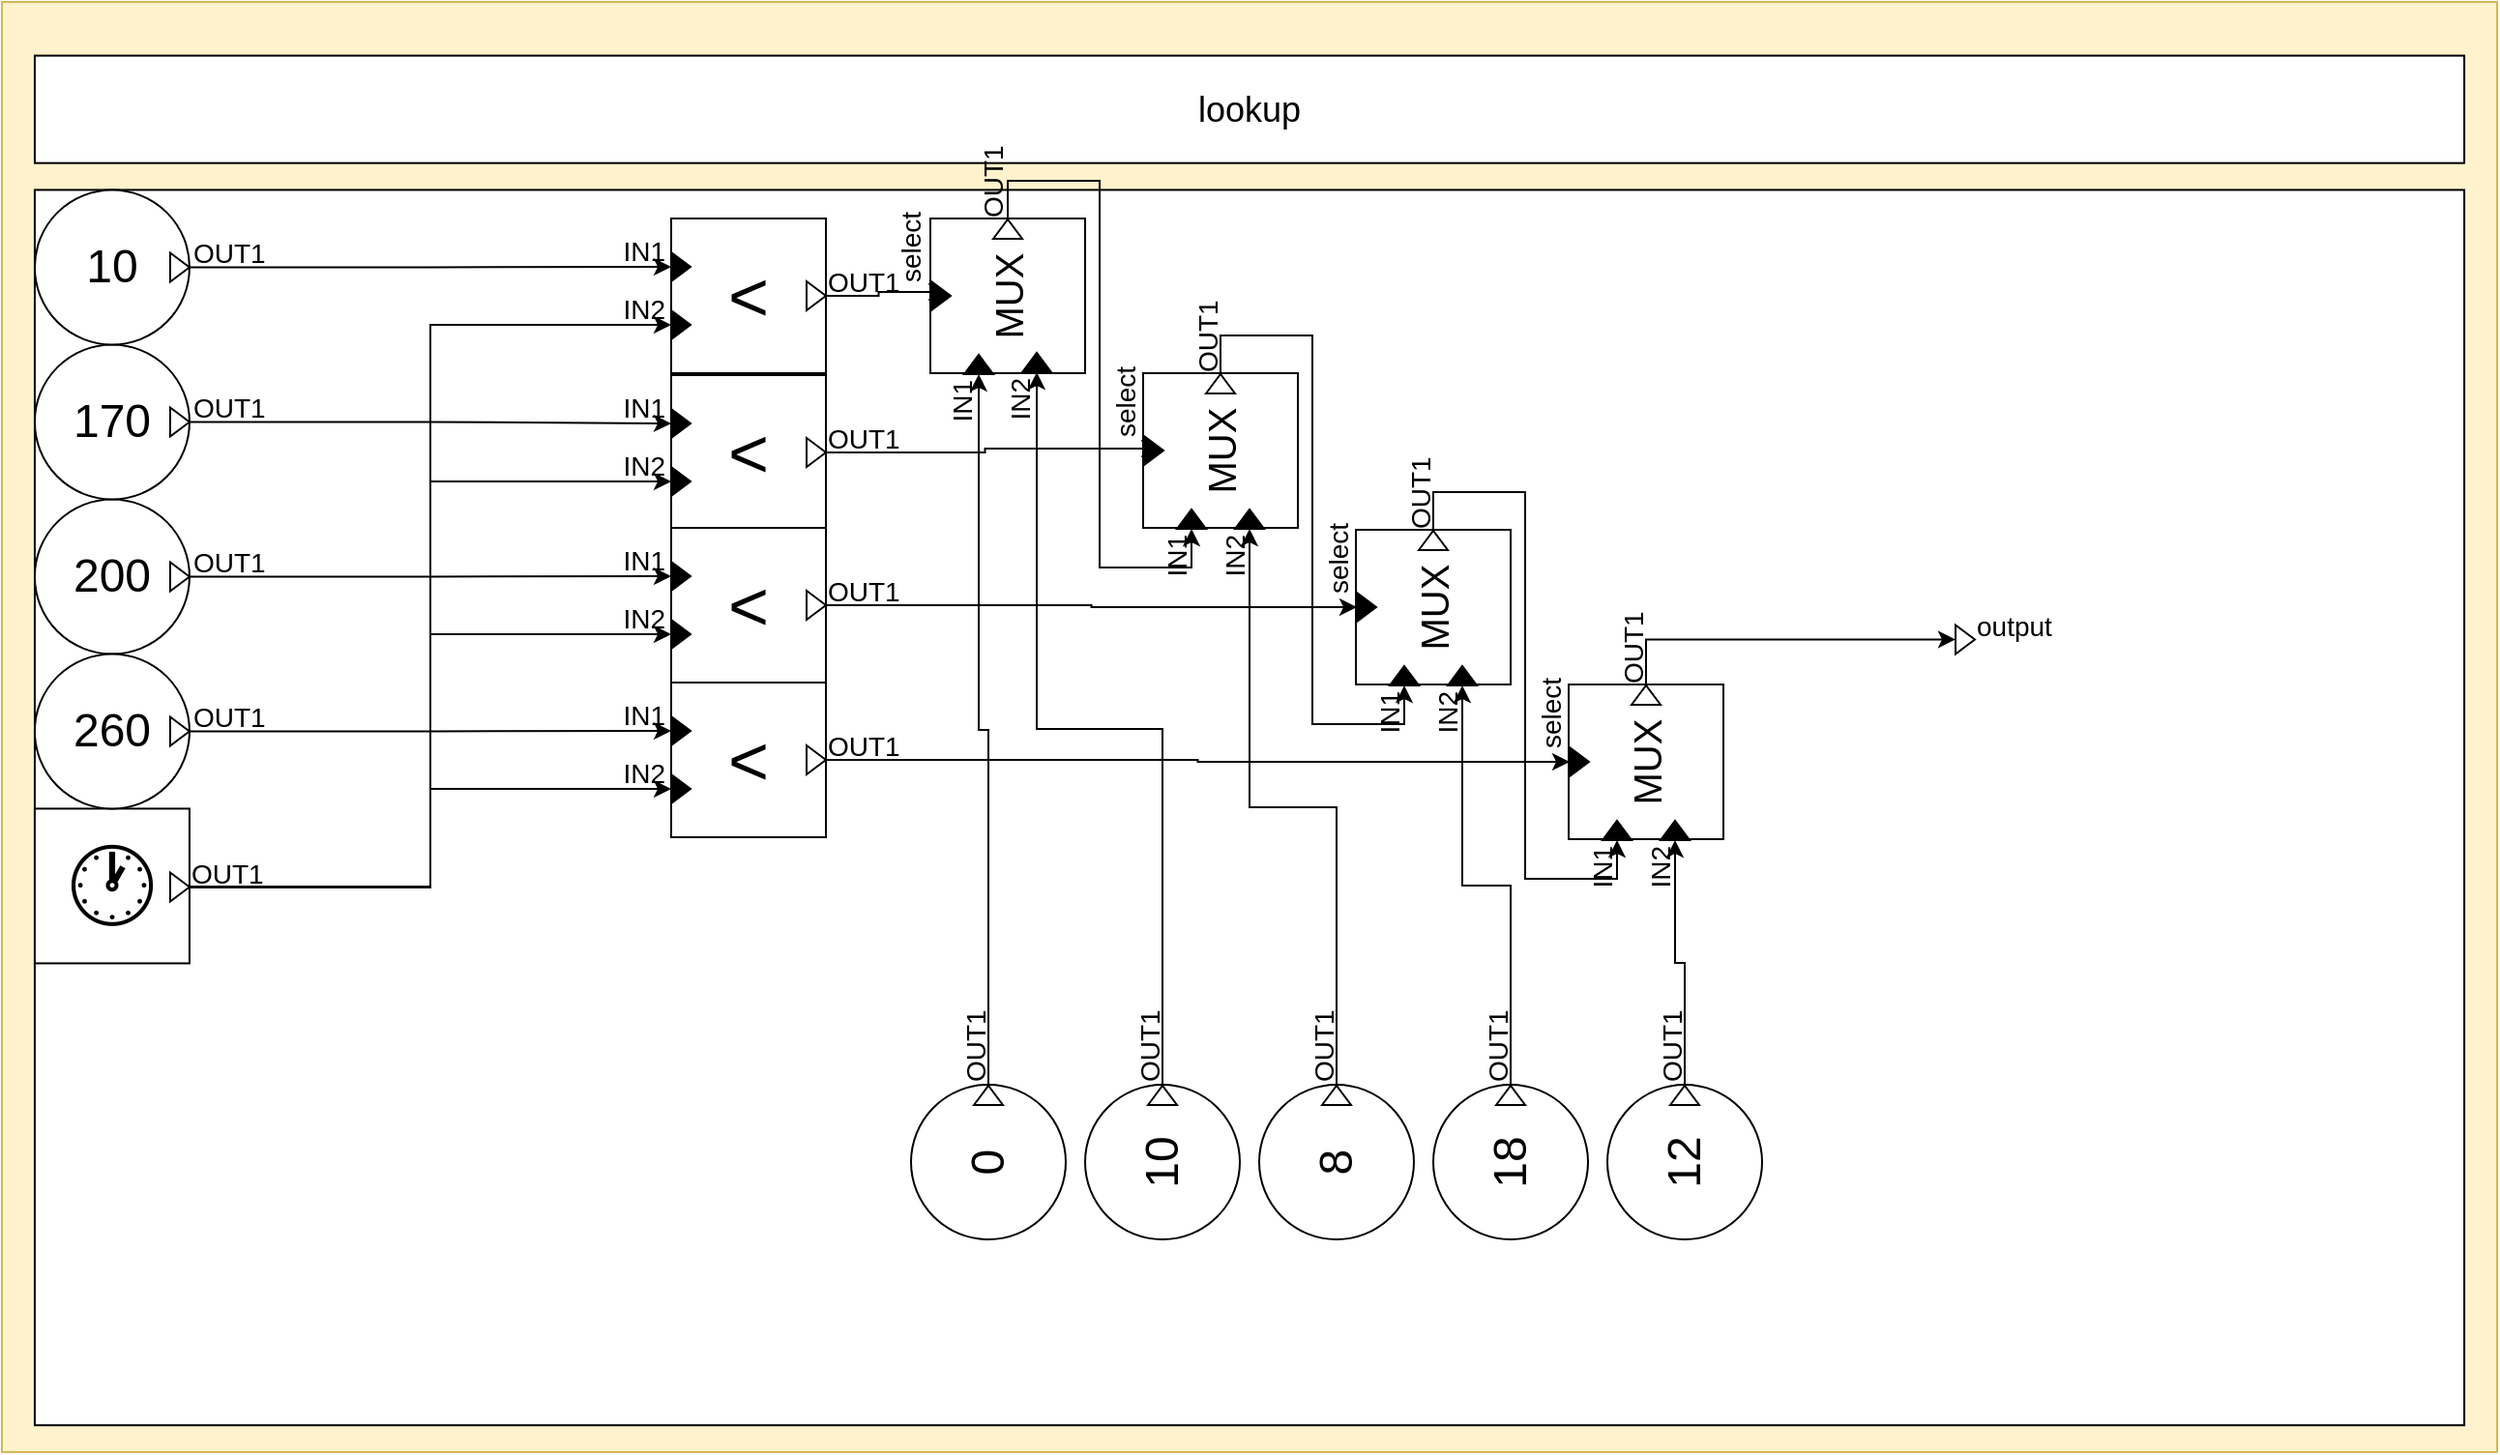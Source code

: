 <mxfile version="15.6.3" type="github">
  <diagram id="REwxuUbI8tZii3K5UfA4" name="Page-1">
    <mxGraphModel dx="3081" dy="824" grid="1" gridSize="10" guides="1" tooltips="1" connect="1" arrows="1" fold="1" page="1" pageScale="1" pageWidth="827" pageHeight="1169" math="0" shadow="0">
      <root>
        <mxCell id="0" />
        <mxCell id="1" parent="0" />
        <object label="" placeholders="1" class_name="lookup" id="pTehlZL50KRKIpqK_xpU-124">
          <mxCell style="rounded=0;whiteSpace=wrap;html=1;fillColor=#fff2cc;strokeColor=#d6b656;container=0;connectable=0;allowArrows=0;treeFolding=0;moveCells=0;treeMoving=0;comic=0;rotatable=0;expand=1;autosize=1;resizeWidth=1;resizeHeight=1;metaEdit=1;" vertex="1" parent="1">
            <mxGeometry x="-720" y="40" width="1290" height="750" as="geometry">
              <mxRectangle x="40" y="400" width="50" height="40" as="alternateBounds" />
            </mxGeometry>
          </mxCell>
        </object>
        <object label="lookup" placeholders="1" id="pTehlZL50KRKIpqK_xpU-125">
          <mxCell style="rounded=0;whiteSpace=wrap;html=1;fillColor=#ffffff;fontSize=18;connectable=0;allowArrows=0;rotatable=0;cloneable=0;deletable=0;" vertex="1" parent="pTehlZL50KRKIpqK_xpU-124">
            <mxGeometry x="16.974" y="27.778" width="1256.053" height="55.556" as="geometry" />
          </mxCell>
        </object>
        <mxCell id="pTehlZL50KRKIpqK_xpU-126" value="" style="rounded=0;whiteSpace=wrap;html=1;fillColor=#ffffff;connectable=0;allowArrows=0;container=1;collapsible=0;portConstraintRotation=0;rotatable=0;cloneable=0;deletable=0;recursiveResize=0;" vertex="1" parent="pTehlZL50KRKIpqK_xpU-124">
          <mxGeometry x="16.974" y="97.222" width="1256.053" height="638.889" as="geometry">
            <mxRectangle x="10" y="70" width="50" height="40" as="alternateBounds" />
          </mxGeometry>
        </mxCell>
        <object label="%value%" placeholders="1" value="200" block_name="" class_name="ConstantBlock" id="pTehlZL50KRKIpqK_xpU-127">
          <mxCell style="ellipse;whiteSpace=wrap;html=1;comic=0;fillColor=#ffffff;fontSize=24;align=center;allowArrows=0;connectable=0;container=1;collapsible=0;recursiveResize=1;direction=west;resizable=0;metaEdit=1;" vertex="1" parent="pTehlZL50KRKIpqK_xpU-126">
            <mxGeometry x="-0.002" y="159.996" width="80" height="80" as="geometry" />
          </mxCell>
        </object>
        <object label="%name%" placeholders="1" name="OUT1" class_name="OutputPortBlock" id="pTehlZL50KRKIpqK_xpU-128">
          <mxCell style="triangle;fillColor=#ffffff;fontSize=14;points=[[1,0.5]];allowArrows=0;verticalAlign=middle;horizontal=1;spacingTop=0;align=left;spacingLeft=4;spacingRight=0;html=1;comic=0;treeFolding=0;treeMoving=0;movable=1;resizable=0;rotatable=1;deletable=1;editable=1;connectable=1;movableLabel=1;spacing=2;aspect=fixed;metaEdit=1;" vertex="1" parent="pTehlZL50KRKIpqK_xpU-127">
            <mxGeometry x="70" y="32.5" width="10" height="15" as="geometry">
              <mxPoint x="6" y="-7" as="offset" />
            </mxGeometry>
          </mxCell>
        </object>
        <object label="%value%" placeholders="1" value="170" block_name="" class_name="ConstantBlock" id="pTehlZL50KRKIpqK_xpU-129">
          <mxCell style="ellipse;whiteSpace=wrap;html=1;comic=0;fillColor=#ffffff;fontSize=24;align=center;allowArrows=0;connectable=0;container=1;collapsible=0;recursiveResize=1;direction=west;resizable=0;metaEdit=1;" vertex="1" parent="pTehlZL50KRKIpqK_xpU-126">
            <mxGeometry x="-0.004" y="79.998" width="80" height="80" as="geometry" />
          </mxCell>
        </object>
        <object label="%name%" placeholders="1" name="OUT1" class_name="OutputPortBlock" id="pTehlZL50KRKIpqK_xpU-130">
          <mxCell style="triangle;fillColor=#ffffff;fontSize=14;points=[[1,0.5]];allowArrows=0;verticalAlign=middle;horizontal=1;spacingTop=0;align=left;spacingLeft=4;spacingRight=0;html=1;comic=0;treeFolding=0;treeMoving=0;movable=1;resizable=0;rotatable=1;deletable=1;editable=1;connectable=1;movableLabel=1;spacing=2;aspect=fixed;metaEdit=1;" vertex="1" parent="pTehlZL50KRKIpqK_xpU-129">
            <mxGeometry x="70" y="32.5" width="10" height="15" as="geometry">
              <mxPoint x="6" y="-7" as="offset" />
            </mxGeometry>
          </mxCell>
        </object>
        <object label="%value%" placeholders="1" value="10" block_name="" class_name="ConstantBlock" id="pTehlZL50KRKIpqK_xpU-131">
          <mxCell style="ellipse;whiteSpace=wrap;html=1;comic=0;fillColor=#ffffff;fontSize=24;align=center;allowArrows=0;connectable=0;container=1;collapsible=0;recursiveResize=1;direction=west;resizable=0;metaEdit=1;" vertex="1" parent="pTehlZL50KRKIpqK_xpU-126">
            <mxGeometry x="-0.004" y="-0.002" width="80" height="80" as="geometry" />
          </mxCell>
        </object>
        <object label="%name%" placeholders="1" name="OUT1" class_name="OutputPortBlock" id="pTehlZL50KRKIpqK_xpU-132">
          <mxCell style="triangle;fillColor=#ffffff;fontSize=14;points=[[1,0.5]];allowArrows=0;verticalAlign=middle;horizontal=1;spacingTop=0;align=left;spacingLeft=4;spacingRight=0;html=1;comic=0;treeFolding=0;treeMoving=0;movable=1;resizable=0;rotatable=1;deletable=1;editable=1;connectable=1;movableLabel=1;spacing=2;aspect=fixed;metaEdit=1;" vertex="1" parent="pTehlZL50KRKIpqK_xpU-131">
            <mxGeometry x="70" y="32.5" width="10" height="15" as="geometry">
              <mxPoint x="6" y="-7" as="offset" />
            </mxGeometry>
          </mxCell>
        </object>
        <object label="	%symbol%" class_name="TimeBlock" block_name="" placeholders="1" symbol="&amp;#128336;" id="pTehlZL50KRKIpqK_xpU-133">
          <mxCell style="whiteSpace=wrap;html=1;aspect=fixed;connectable=0;allowArrows=0;container=1;collapsible=0;resizable=0;fontSize=45;metaEdit=1;" vertex="1" parent="pTehlZL50KRKIpqK_xpU-126">
            <mxGeometry x="-0.004" y="319.998" width="80" height="80" as="geometry" />
          </mxCell>
        </object>
        <object label="%name%" placeholders="1" name="OUT1" class_name="OutputPortBlock" id="pTehlZL50KRKIpqK_xpU-134">
          <mxCell style="triangle;fillColor=#ffffff;fontSize=14;points=[[1,0.5]];allowArrows=0;verticalAlign=middle;horizontal=1;spacingTop=0;align=left;spacingLeft=4;spacingRight=0;html=1;comic=0;treeFolding=0;treeMoving=0;movable=1;resizable=0;rotatable=1;deletable=1;editable=1;connectable=1;movableLabel=1;spacing=2;aspect=fixed;metaEdit=1;" vertex="1" parent="pTehlZL50KRKIpqK_xpU-133">
            <mxGeometry x="70" y="33" width="10" height="15" as="geometry">
              <mxPoint x="5" y="-7" as="offset" />
            </mxGeometry>
          </mxCell>
        </object>
        <object label="%value%" placeholders="1" value="260" block_name="" class_name="ConstantBlock" id="pTehlZL50KRKIpqK_xpU-135">
          <mxCell style="ellipse;whiteSpace=wrap;html=1;comic=0;fillColor=#ffffff;fontSize=24;align=center;allowArrows=0;connectable=0;container=1;collapsible=0;recursiveResize=1;direction=west;resizable=0;metaEdit=1;" vertex="1" parent="pTehlZL50KRKIpqK_xpU-126">
            <mxGeometry x="-0.002" y="239.996" width="80" height="80" as="geometry" />
          </mxCell>
        </object>
        <object label="%name%" placeholders="1" name="OUT1" class_name="OutputPortBlock" id="pTehlZL50KRKIpqK_xpU-136">
          <mxCell style="triangle;fillColor=#ffffff;fontSize=14;points=[[1,0.5]];allowArrows=0;verticalAlign=middle;horizontal=1;spacingTop=0;align=left;spacingLeft=4;spacingRight=0;html=1;comic=0;treeFolding=0;treeMoving=0;movable=1;resizable=0;rotatable=1;deletable=1;editable=1;connectable=1;movableLabel=1;spacing=2;aspect=fixed;metaEdit=1;" vertex="1" parent="pTehlZL50KRKIpqK_xpU-135">
            <mxGeometry x="70" y="32.5" width="10" height="15" as="geometry">
              <mxPoint x="6" y="-7" as="offset" />
            </mxGeometry>
          </mxCell>
        </object>
        <object label="%symbol%" placeholders="1" symbol="&lt;" class_name="LessThanBlock" block_name="" id="pTehlZL50KRKIpqK_xpU-137">
          <mxCell style="whiteSpace=wrap;html=1;aspect=fixed;comic=0;fillColor=#FFFFFF;fontSize=36;align=center;resizable=0;container=1;collapsible=0;points=[];allowArrows=0;metaEdit=1;connectable=0;" vertex="1" parent="pTehlZL50KRKIpqK_xpU-126">
            <mxGeometry x="329.026" y="14.778" width="80" height="80" as="geometry" />
          </mxCell>
        </object>
        <object label="%name%" placeholders="1" name="OUT1" class_name="OutputPortBlock" id="pTehlZL50KRKIpqK_xpU-138">
          <mxCell style="triangle;fillColor=#ffffff;fontSize=14;points=[[1,0.5]];allowArrows=0;verticalAlign=middle;horizontal=1;spacingTop=0;align=left;spacingLeft=4;spacingRight=0;html=1;comic=0;treeFolding=0;treeMoving=0;movable=1;resizable=0;rotatable=1;deletable=1;editable=1;connectable=1;movableLabel=1;spacing=2;aspect=fixed;metaEdit=1;" vertex="1" parent="pTehlZL50KRKIpqK_xpU-137">
            <mxGeometry x="70" y="32.5" width="10" height="15" as="geometry">
              <mxPoint x="5" y="-7" as="offset" />
            </mxGeometry>
          </mxCell>
        </object>
        <object label="%name%" placeholders="1" name="IN1" class_name="InputPortBlock" id="pTehlZL50KRKIpqK_xpU-139">
          <mxCell style="triangle;fontSize=14;points=[[0,0.5]];allowArrows=0;verticalAlign=middle;horizontal=1;spacingTop=0;align=right;spacingLeft=0;spacingRight=8;html=1;comic=0;treeFolding=0;treeMoving=0;resizable=0;movableLabel=1;spacing=2;aspect=fixed;fillColor=#000000;metaEdit=1;" vertex="1" parent="pTehlZL50KRKIpqK_xpU-137">
            <mxGeometry y="17.5" width="10" height="15" as="geometry">
              <mxPoint x="-4" y="-8" as="offset" />
            </mxGeometry>
          </mxCell>
        </object>
        <object label="%name%" placeholders="1" name="IN2" class_name="InputPortBlock" id="pTehlZL50KRKIpqK_xpU-140">
          <mxCell style="triangle;fontSize=14;points=[[0,0.5]];allowArrows=0;verticalAlign=middle;horizontal=1;spacingTop=0;align=right;spacingLeft=0;spacingRight=8;html=1;comic=0;treeFolding=0;treeMoving=0;resizable=0;movableLabel=1;spacing=2;aspect=fixed;fillColor=#000000;metaEdit=1;" vertex="1" parent="pTehlZL50KRKIpqK_xpU-137">
            <mxGeometry y="47.5" width="10" height="15" as="geometry">
              <mxPoint x="-4" y="-8" as="offset" />
            </mxGeometry>
          </mxCell>
        </object>
        <object label="%symbol%" placeholders="1" symbol="&lt;" class_name="LessThanBlock" block_name="" id="pTehlZL50KRKIpqK_xpU-141">
          <mxCell style="whiteSpace=wrap;html=1;aspect=fixed;comic=0;fillColor=#FFFFFF;fontSize=36;align=center;resizable=0;container=1;collapsible=0;points=[];allowArrows=0;metaEdit=1;connectable=0;" vertex="1" parent="pTehlZL50KRKIpqK_xpU-126">
            <mxGeometry x="329.026" y="95.778" width="80" height="80" as="geometry" />
          </mxCell>
        </object>
        <object label="%name%" placeholders="1" name="OUT1" class_name="OutputPortBlock" id="pTehlZL50KRKIpqK_xpU-142">
          <mxCell style="triangle;fillColor=#ffffff;fontSize=14;points=[[1,0.5]];allowArrows=0;verticalAlign=middle;horizontal=1;spacingTop=0;align=left;spacingLeft=4;spacingRight=0;html=1;comic=0;treeFolding=0;treeMoving=0;movable=1;resizable=0;rotatable=1;deletable=1;editable=1;connectable=1;movableLabel=1;spacing=2;aspect=fixed;metaEdit=1;" vertex="1" parent="pTehlZL50KRKIpqK_xpU-141">
            <mxGeometry x="70" y="32.5" width="10" height="15" as="geometry">
              <mxPoint x="5" y="-7" as="offset" />
            </mxGeometry>
          </mxCell>
        </object>
        <object label="%name%" placeholders="1" name="IN1" class_name="InputPortBlock" id="pTehlZL50KRKIpqK_xpU-143">
          <mxCell style="triangle;fontSize=14;points=[[0,0.5]];allowArrows=0;verticalAlign=middle;horizontal=1;spacingTop=0;align=right;spacingLeft=0;spacingRight=8;html=1;comic=0;treeFolding=0;treeMoving=0;resizable=0;movableLabel=1;spacing=2;aspect=fixed;fillColor=#000000;metaEdit=1;" vertex="1" parent="pTehlZL50KRKIpqK_xpU-141">
            <mxGeometry y="17.5" width="10" height="15" as="geometry">
              <mxPoint x="-4" y="-8" as="offset" />
            </mxGeometry>
          </mxCell>
        </object>
        <object label="%name%" placeholders="1" name="IN2" class_name="InputPortBlock" id="pTehlZL50KRKIpqK_xpU-144">
          <mxCell style="triangle;fontSize=14;points=[[0,0.5]];allowArrows=0;verticalAlign=middle;horizontal=1;spacingTop=0;align=right;spacingLeft=0;spacingRight=8;html=1;comic=0;treeFolding=0;treeMoving=0;resizable=0;movableLabel=1;spacing=2;aspect=fixed;fillColor=#000000;metaEdit=1;" vertex="1" parent="pTehlZL50KRKIpqK_xpU-141">
            <mxGeometry y="47.5" width="10" height="15" as="geometry">
              <mxPoint x="-4" y="-8" as="offset" />
            </mxGeometry>
          </mxCell>
        </object>
        <object label="%symbol%" placeholders="1" symbol="&lt;" class_name="LessThanBlock" block_name="" id="pTehlZL50KRKIpqK_xpU-145">
          <mxCell style="whiteSpace=wrap;html=1;aspect=fixed;comic=0;fillColor=#FFFFFF;fontSize=36;align=center;resizable=0;container=1;collapsible=0;points=[];allowArrows=0;metaEdit=1;connectable=0;" vertex="1" parent="pTehlZL50KRKIpqK_xpU-126">
            <mxGeometry x="329.026" y="174.778" width="80" height="80" as="geometry" />
          </mxCell>
        </object>
        <object label="%name%" placeholders="1" name="OUT1" class_name="OutputPortBlock" id="pTehlZL50KRKIpqK_xpU-146">
          <mxCell style="triangle;fillColor=#ffffff;fontSize=14;points=[[1,0.5]];allowArrows=0;verticalAlign=middle;horizontal=1;spacingTop=0;align=left;spacingLeft=4;spacingRight=0;html=1;comic=0;treeFolding=0;treeMoving=0;movable=1;resizable=0;rotatable=1;deletable=1;editable=1;connectable=1;movableLabel=1;spacing=2;aspect=fixed;metaEdit=1;" vertex="1" parent="pTehlZL50KRKIpqK_xpU-145">
            <mxGeometry x="70" y="32.5" width="10" height="15" as="geometry">
              <mxPoint x="5" y="-7" as="offset" />
            </mxGeometry>
          </mxCell>
        </object>
        <object label="%name%" placeholders="1" name="IN1" class_name="InputPortBlock" id="pTehlZL50KRKIpqK_xpU-147">
          <mxCell style="triangle;fontSize=14;points=[[0,0.5]];allowArrows=0;verticalAlign=middle;horizontal=1;spacingTop=0;align=right;spacingLeft=0;spacingRight=8;html=1;comic=0;treeFolding=0;treeMoving=0;resizable=0;movableLabel=1;spacing=2;aspect=fixed;fillColor=#000000;metaEdit=1;" vertex="1" parent="pTehlZL50KRKIpqK_xpU-145">
            <mxGeometry y="17.5" width="10" height="15" as="geometry">
              <mxPoint x="-4" y="-8" as="offset" />
            </mxGeometry>
          </mxCell>
        </object>
        <object label="%name%" placeholders="1" name="IN2" class_name="InputPortBlock" id="pTehlZL50KRKIpqK_xpU-148">
          <mxCell style="triangle;fontSize=14;points=[[0,0.5]];allowArrows=0;verticalAlign=middle;horizontal=1;spacingTop=0;align=right;spacingLeft=0;spacingRight=8;html=1;comic=0;treeFolding=0;treeMoving=0;resizable=0;movableLabel=1;spacing=2;aspect=fixed;fillColor=#000000;metaEdit=1;" vertex="1" parent="pTehlZL50KRKIpqK_xpU-145">
            <mxGeometry y="47.5" width="10" height="15" as="geometry">
              <mxPoint x="-4" y="-8" as="offset" />
            </mxGeometry>
          </mxCell>
        </object>
        <object label="%symbol%" placeholders="1" symbol="&lt;" class_name="LessThanBlock" block_name="" id="pTehlZL50KRKIpqK_xpU-149">
          <mxCell style="whiteSpace=wrap;html=1;aspect=fixed;comic=0;fillColor=#FFFFFF;fontSize=36;align=center;resizable=0;container=1;collapsible=0;points=[];allowArrows=0;metaEdit=1;connectable=0;" vertex="1" parent="pTehlZL50KRKIpqK_xpU-126">
            <mxGeometry x="329.026" y="254.778" width="80" height="80" as="geometry" />
          </mxCell>
        </object>
        <object label="%name%" placeholders="1" name="OUT1" class_name="OutputPortBlock" id="pTehlZL50KRKIpqK_xpU-150">
          <mxCell style="triangle;fillColor=#ffffff;fontSize=14;points=[[1,0.5]];allowArrows=0;verticalAlign=middle;horizontal=1;spacingTop=0;align=left;spacingLeft=4;spacingRight=0;html=1;comic=0;treeFolding=0;treeMoving=0;movable=1;resizable=0;rotatable=1;deletable=1;editable=1;connectable=1;movableLabel=1;spacing=2;aspect=fixed;metaEdit=1;" vertex="1" parent="pTehlZL50KRKIpqK_xpU-149">
            <mxGeometry x="70" y="32.5" width="10" height="15" as="geometry">
              <mxPoint x="5" y="-7" as="offset" />
            </mxGeometry>
          </mxCell>
        </object>
        <object label="%name%" placeholders="1" name="IN1" class_name="InputPortBlock" id="pTehlZL50KRKIpqK_xpU-151">
          <mxCell style="triangle;fontSize=14;points=[[0,0.5]];allowArrows=0;verticalAlign=middle;horizontal=1;spacingTop=0;align=right;spacingLeft=0;spacingRight=8;html=1;comic=0;treeFolding=0;treeMoving=0;resizable=0;movableLabel=1;spacing=2;aspect=fixed;fillColor=#000000;metaEdit=1;" vertex="1" parent="pTehlZL50KRKIpqK_xpU-149">
            <mxGeometry y="17.5" width="10" height="15" as="geometry">
              <mxPoint x="-4" y="-8" as="offset" />
            </mxGeometry>
          </mxCell>
        </object>
        <object label="%name%" placeholders="1" name="IN2" class_name="InputPortBlock" id="pTehlZL50KRKIpqK_xpU-152">
          <mxCell style="triangle;fontSize=14;points=[[0,0.5]];allowArrows=0;verticalAlign=middle;horizontal=1;spacingTop=0;align=right;spacingLeft=0;spacingRight=8;html=1;comic=0;treeFolding=0;treeMoving=0;resizable=0;movableLabel=1;spacing=2;aspect=fixed;fillColor=#000000;metaEdit=1;" vertex="1" parent="pTehlZL50KRKIpqK_xpU-149">
            <mxGeometry y="47.5" width="10" height="15" as="geometry">
              <mxPoint x="-4" y="-8" as="offset" />
            </mxGeometry>
          </mxCell>
        </object>
        <mxCell id="pTehlZL50KRKIpqK_xpU-153" style="edgeStyle=orthogonalEdgeStyle;rounded=0;orthogonalLoop=1;jettySize=auto;html=1;exitX=1;exitY=0.5;exitDx=0;exitDy=0;entryX=0;entryY=0.5;entryDx=0;entryDy=0;" edge="1" parent="pTehlZL50KRKIpqK_xpU-126" source="pTehlZL50KRKIpqK_xpU-132" target="pTehlZL50KRKIpqK_xpU-139">
          <mxGeometry relative="1" as="geometry" />
        </mxCell>
        <mxCell id="pTehlZL50KRKIpqK_xpU-154" style="edgeStyle=orthogonalEdgeStyle;rounded=0;orthogonalLoop=1;jettySize=auto;html=1;exitX=1;exitY=0.5;exitDx=0;exitDy=0;entryX=0;entryY=0.5;entryDx=0;entryDy=0;" edge="1" parent="pTehlZL50KRKIpqK_xpU-126" source="pTehlZL50KRKIpqK_xpU-130" target="pTehlZL50KRKIpqK_xpU-143">
          <mxGeometry relative="1" as="geometry" />
        </mxCell>
        <mxCell id="pTehlZL50KRKIpqK_xpU-155" style="edgeStyle=orthogonalEdgeStyle;rounded=0;orthogonalLoop=1;jettySize=auto;html=1;exitX=1;exitY=0.5;exitDx=0;exitDy=0;entryX=0;entryY=0.5;entryDx=0;entryDy=0;" edge="1" parent="pTehlZL50KRKIpqK_xpU-126" source="pTehlZL50KRKIpqK_xpU-128" target="pTehlZL50KRKIpqK_xpU-147">
          <mxGeometry relative="1" as="geometry" />
        </mxCell>
        <mxCell id="pTehlZL50KRKIpqK_xpU-156" style="edgeStyle=orthogonalEdgeStyle;rounded=0;orthogonalLoop=1;jettySize=auto;html=1;exitX=1;exitY=0.5;exitDx=0;exitDy=0;entryX=0;entryY=0.5;entryDx=0;entryDy=0;" edge="1" parent="pTehlZL50KRKIpqK_xpU-126" source="pTehlZL50KRKIpqK_xpU-136" target="pTehlZL50KRKIpqK_xpU-151">
          <mxGeometry relative="1" as="geometry" />
        </mxCell>
        <object label="%symbol%" placeholders="1" symbol="MUX" class_name="MultiplexerBlock" block_name="" id="pTehlZL50KRKIpqK_xpU-157">
          <mxCell style="whiteSpace=wrap;html=1;aspect=fixed;comic=0;fillColor=#FFFFFF;fontSize=20;align=center;resizable=0;container=1;collapsible=0;points=[];allowArrows=0;metaEdit=1;connectable=0;rotation=-90;" vertex="1" parent="pTehlZL50KRKIpqK_xpU-126">
            <mxGeometry x="463.026" y="14.778" width="80" height="80" as="geometry" />
          </mxCell>
        </object>
        <object label="%name%" placeholders="1" name="OUT1" class_name="OutputPortBlock" id="pTehlZL50KRKIpqK_xpU-158">
          <mxCell style="triangle;fillColor=#ffffff;fontSize=14;points=[[1,0.5]];allowArrows=0;verticalAlign=middle;horizontal=1;spacingTop=0;align=left;spacingLeft=4;spacingRight=0;html=1;comic=0;treeFolding=0;treeMoving=0;movable=1;resizable=0;rotatable=1;deletable=1;editable=1;connectable=1;movableLabel=1;spacing=2;aspect=fixed;metaEdit=1;rotation=-90;" vertex="1" parent="pTehlZL50KRKIpqK_xpU-157">
            <mxGeometry x="35" y="-2" width="10" height="15" as="geometry">
              <mxPoint x="5" y="-7" as="offset" />
            </mxGeometry>
          </mxCell>
        </object>
        <object label="%name%" placeholders="1" name="IN1" class_name="InputPortBlock" id="pTehlZL50KRKIpqK_xpU-159">
          <mxCell style="triangle;fontSize=14;points=[[0,0.5]];allowArrows=0;verticalAlign=middle;horizontal=1;spacingTop=0;align=right;spacingLeft=0;spacingRight=8;html=1;comic=0;treeFolding=0;treeMoving=0;resizable=0;movableLabel=1;spacing=2;aspect=fixed;fillColor=#000000;metaEdit=1;rotation=-90;" vertex="1" parent="pTehlZL50KRKIpqK_xpU-157">
            <mxGeometry x="20" y="68" width="10" height="15" as="geometry">
              <mxPoint x="-4" y="-8" as="offset" />
            </mxGeometry>
          </mxCell>
        </object>
        <object label="%name%" placeholders="1" name="IN2" class_name="InputPortBlock" id="pTehlZL50KRKIpqK_xpU-160">
          <mxCell style="triangle;fontSize=14;points=[[0,0.5]];allowArrows=0;verticalAlign=middle;horizontal=1;spacingTop=0;align=right;spacingLeft=0;spacingRight=8;html=1;comic=0;treeFolding=0;treeMoving=0;resizable=0;movableLabel=1;spacing=2;aspect=fixed;fillColor=#000000;metaEdit=1;rotation=-90;" vertex="1" parent="pTehlZL50KRKIpqK_xpU-157">
            <mxGeometry x="50" y="67" width="10" height="15" as="geometry">
              <mxPoint x="-4" y="-8" as="offset" />
            </mxGeometry>
          </mxCell>
        </object>
        <object label="%name%" placeholders="1" name="select" class_name="InputPortBlock" id="pTehlZL50KRKIpqK_xpU-161">
          <mxCell style="triangle;fontSize=14;points=[[0,0.5]];allowArrows=0;verticalAlign=middle;horizontal=1;spacingTop=0;align=left;spacingLeft=2;spacingRight=0;html=1;comic=0;treeFolding=0;treeMoving=0;resizable=0;movableLabel=1;spacing=2;aspect=fixed;fillColor=#000000;direction=south;metaEdit=1;rotation=-90;" vertex="1" parent="pTehlZL50KRKIpqK_xpU-157">
            <mxGeometry x="-2" y="35" width="15" height="10" as="geometry">
              <mxPoint x="10" y="-15" as="offset" />
            </mxGeometry>
          </mxCell>
        </object>
        <object label="%symbol%" placeholders="1" symbol="MUX" class_name="MultiplexerBlock" block_name="" id="pTehlZL50KRKIpqK_xpU-162">
          <mxCell style="whiteSpace=wrap;html=1;aspect=fixed;comic=0;fillColor=#FFFFFF;fontSize=20;align=center;resizable=0;container=1;collapsible=0;points=[];allowArrows=0;metaEdit=1;connectable=0;rotation=-90;" vertex="1" parent="pTehlZL50KRKIpqK_xpU-126">
            <mxGeometry x="573.026" y="94.778" width="80" height="80" as="geometry" />
          </mxCell>
        </object>
        <object label="%name%" placeholders="1" name="OUT1" class_name="OutputPortBlock" id="pTehlZL50KRKIpqK_xpU-163">
          <mxCell style="triangle;fillColor=#ffffff;fontSize=14;points=[[1,0.5]];allowArrows=0;verticalAlign=middle;horizontal=1;spacingTop=0;align=left;spacingLeft=4;spacingRight=0;html=1;comic=0;treeFolding=0;treeMoving=0;movable=1;resizable=0;rotatable=1;deletable=1;editable=1;connectable=1;movableLabel=1;spacing=2;aspect=fixed;metaEdit=1;rotation=-90;" vertex="1" parent="pTehlZL50KRKIpqK_xpU-162">
            <mxGeometry x="35" y="-2" width="10" height="15" as="geometry">
              <mxPoint x="5" y="-7" as="offset" />
            </mxGeometry>
          </mxCell>
        </object>
        <object label="%name%" placeholders="1" name="IN1" class_name="InputPortBlock" id="pTehlZL50KRKIpqK_xpU-164">
          <mxCell style="triangle;fontSize=14;points=[[0,0.5]];allowArrows=0;verticalAlign=middle;horizontal=1;spacingTop=0;align=right;spacingLeft=0;spacingRight=8;html=1;comic=0;treeFolding=0;treeMoving=0;resizable=0;movableLabel=1;spacing=2;aspect=fixed;fillColor=#000000;metaEdit=1;rotation=-90;" vertex="1" parent="pTehlZL50KRKIpqK_xpU-162">
            <mxGeometry x="20" y="68" width="10" height="15" as="geometry">
              <mxPoint x="-4" y="-8" as="offset" />
            </mxGeometry>
          </mxCell>
        </object>
        <object label="%name%" placeholders="1" name="IN2" class_name="InputPortBlock" id="pTehlZL50KRKIpqK_xpU-165">
          <mxCell style="triangle;fontSize=14;points=[[0,0.5]];allowArrows=0;verticalAlign=middle;horizontal=1;spacingTop=0;align=right;spacingLeft=0;spacingRight=8;html=1;comic=0;treeFolding=0;treeMoving=0;resizable=0;movableLabel=1;spacing=2;aspect=fixed;fillColor=#000000;metaEdit=1;rotation=-90;" vertex="1" parent="pTehlZL50KRKIpqK_xpU-162">
            <mxGeometry x="50" y="68" width="10" height="15" as="geometry">
              <mxPoint x="-4" y="-8" as="offset" />
            </mxGeometry>
          </mxCell>
        </object>
        <object label="%name%" placeholders="1" name="select" class_name="InputPortBlock" id="pTehlZL50KRKIpqK_xpU-166">
          <mxCell style="triangle;fontSize=14;points=[[0,0.5]];allowArrows=0;verticalAlign=middle;horizontal=1;spacingTop=0;align=left;spacingLeft=2;spacingRight=0;html=1;comic=0;treeFolding=0;treeMoving=0;resizable=0;movableLabel=1;spacing=2;aspect=fixed;fillColor=#000000;direction=south;metaEdit=1;rotation=-90;" vertex="1" parent="pTehlZL50KRKIpqK_xpU-162">
            <mxGeometry x="-2" y="35" width="15" height="10" as="geometry">
              <mxPoint x="10" y="-15" as="offset" />
            </mxGeometry>
          </mxCell>
        </object>
        <object label="%symbol%" placeholders="1" symbol="MUX" class_name="MultiplexerBlock" block_name="" id="pTehlZL50KRKIpqK_xpU-167">
          <mxCell style="whiteSpace=wrap;html=1;aspect=fixed;comic=0;fillColor=#FFFFFF;fontSize=20;align=center;resizable=0;container=1;collapsible=0;points=[];allowArrows=0;metaEdit=1;connectable=0;rotation=-90;" vertex="1" parent="pTehlZL50KRKIpqK_xpU-126">
            <mxGeometry x="683.026" y="175.778" width="80" height="80" as="geometry" />
          </mxCell>
        </object>
        <object label="%name%" placeholders="1" name="OUT1" class_name="OutputPortBlock" id="pTehlZL50KRKIpqK_xpU-168">
          <mxCell style="triangle;fillColor=#ffffff;fontSize=14;points=[[1,0.5]];allowArrows=0;verticalAlign=middle;horizontal=1;spacingTop=0;align=left;spacingLeft=4;spacingRight=0;html=1;comic=0;treeFolding=0;treeMoving=0;movable=1;resizable=0;rotatable=1;deletable=1;editable=1;connectable=1;movableLabel=1;spacing=2;aspect=fixed;metaEdit=1;rotation=-90;" vertex="1" parent="pTehlZL50KRKIpqK_xpU-167">
            <mxGeometry x="35" y="-2" width="10" height="15" as="geometry">
              <mxPoint x="5" y="-7" as="offset" />
            </mxGeometry>
          </mxCell>
        </object>
        <object label="%name%" placeholders="1" name="IN1" class_name="InputPortBlock" id="pTehlZL50KRKIpqK_xpU-169">
          <mxCell style="triangle;fontSize=14;points=[[0,0.5]];allowArrows=0;verticalAlign=middle;horizontal=1;spacingTop=0;align=right;spacingLeft=0;spacingRight=8;html=1;comic=0;treeFolding=0;treeMoving=0;resizable=0;movableLabel=1;spacing=2;aspect=fixed;fillColor=#000000;metaEdit=1;rotation=-90;" vertex="1" parent="pTehlZL50KRKIpqK_xpU-167">
            <mxGeometry x="20" y="68" width="10" height="15" as="geometry">
              <mxPoint x="-4" y="-8" as="offset" />
            </mxGeometry>
          </mxCell>
        </object>
        <object label="%name%" placeholders="1" name="IN2" class_name="InputPortBlock" id="pTehlZL50KRKIpqK_xpU-170">
          <mxCell style="triangle;fontSize=14;points=[[0,0.5]];allowArrows=0;verticalAlign=middle;horizontal=1;spacingTop=0;align=right;spacingLeft=0;spacingRight=8;html=1;comic=0;treeFolding=0;treeMoving=0;resizable=0;movableLabel=1;spacing=2;aspect=fixed;fillColor=#000000;metaEdit=1;rotation=-90;" vertex="1" parent="pTehlZL50KRKIpqK_xpU-167">
            <mxGeometry x="50" y="68" width="10" height="15" as="geometry">
              <mxPoint x="-4" y="-8" as="offset" />
            </mxGeometry>
          </mxCell>
        </object>
        <object label="%name%" placeholders="1" name="select" class_name="InputPortBlock" id="pTehlZL50KRKIpqK_xpU-171">
          <mxCell style="triangle;fontSize=14;points=[[0,0.5]];allowArrows=0;verticalAlign=middle;horizontal=1;spacingTop=0;align=left;spacingLeft=2;spacingRight=0;html=1;comic=0;treeFolding=0;treeMoving=0;resizable=0;movableLabel=1;spacing=2;aspect=fixed;fillColor=#000000;direction=south;metaEdit=1;rotation=-90;" vertex="1" parent="pTehlZL50KRKIpqK_xpU-167">
            <mxGeometry x="-2" y="35" width="15" height="10" as="geometry">
              <mxPoint x="10" y="-15" as="offset" />
            </mxGeometry>
          </mxCell>
        </object>
        <object label="%symbol%" placeholders="1" symbol="MUX" class_name="MultiplexerBlock" block_name="" id="pTehlZL50KRKIpqK_xpU-172">
          <mxCell style="whiteSpace=wrap;html=1;aspect=fixed;comic=0;fillColor=#FFFFFF;fontSize=20;align=center;resizable=0;container=1;collapsible=0;points=[];allowArrows=0;metaEdit=1;connectable=0;rotation=-90;" vertex="1" parent="pTehlZL50KRKIpqK_xpU-126">
            <mxGeometry x="793.026" y="255.778" width="80" height="80" as="geometry" />
          </mxCell>
        </object>
        <object label="%name%" placeholders="1" name="OUT1" class_name="OutputPortBlock" id="pTehlZL50KRKIpqK_xpU-173">
          <mxCell style="triangle;fillColor=#ffffff;fontSize=14;points=[[1,0.5]];allowArrows=0;verticalAlign=middle;horizontal=1;spacingTop=0;align=left;spacingLeft=4;spacingRight=0;html=1;comic=0;treeFolding=0;treeMoving=0;movable=1;resizable=0;rotatable=1;deletable=1;editable=1;connectable=1;movableLabel=1;spacing=2;aspect=fixed;metaEdit=1;rotation=-90;" vertex="1" parent="pTehlZL50KRKIpqK_xpU-172">
            <mxGeometry x="35" y="-2" width="10" height="15" as="geometry">
              <mxPoint x="5" y="-7" as="offset" />
            </mxGeometry>
          </mxCell>
        </object>
        <object label="%name%" placeholders="1" name="IN1" class_name="InputPortBlock" id="pTehlZL50KRKIpqK_xpU-174">
          <mxCell style="triangle;fontSize=14;points=[[0,0.5]];allowArrows=0;verticalAlign=middle;horizontal=1;spacingTop=0;align=right;spacingLeft=0;spacingRight=8;html=1;comic=0;treeFolding=0;treeMoving=0;resizable=0;movableLabel=1;spacing=2;aspect=fixed;fillColor=#000000;metaEdit=1;rotation=-90;" vertex="1" parent="pTehlZL50KRKIpqK_xpU-172">
            <mxGeometry x="20" y="68" width="10" height="15" as="geometry">
              <mxPoint x="-4" y="-8" as="offset" />
            </mxGeometry>
          </mxCell>
        </object>
        <object label="%name%" placeholders="1" name="IN2" class_name="InputPortBlock" id="pTehlZL50KRKIpqK_xpU-175">
          <mxCell style="triangle;fontSize=14;points=[[0,0.5]];allowArrows=0;verticalAlign=middle;horizontal=1;spacingTop=0;align=right;spacingLeft=0;spacingRight=8;html=1;comic=0;treeFolding=0;treeMoving=0;resizable=0;movableLabel=1;spacing=2;aspect=fixed;fillColor=#000000;metaEdit=1;rotation=-90;" vertex="1" parent="pTehlZL50KRKIpqK_xpU-172">
            <mxGeometry x="50" y="68" width="10" height="15" as="geometry">
              <mxPoint x="-4" y="-8" as="offset" />
            </mxGeometry>
          </mxCell>
        </object>
        <object label="%name%" placeholders="1" name="select" class_name="InputPortBlock" id="pTehlZL50KRKIpqK_xpU-176">
          <mxCell style="triangle;fontSize=14;points=[[0,0.5]];allowArrows=0;verticalAlign=middle;horizontal=1;spacingTop=0;align=left;spacingLeft=2;spacingRight=0;html=1;comic=0;treeFolding=0;treeMoving=0;resizable=0;movableLabel=1;spacing=2;aspect=fixed;fillColor=#000000;direction=south;metaEdit=1;rotation=-90;" vertex="1" parent="pTehlZL50KRKIpqK_xpU-172">
            <mxGeometry x="-2" y="35" width="15" height="10" as="geometry">
              <mxPoint x="10" y="-15" as="offset" />
            </mxGeometry>
          </mxCell>
        </object>
        <mxCell id="pTehlZL50KRKIpqK_xpU-177" style="edgeStyle=orthogonalEdgeStyle;rounded=0;orthogonalLoop=1;jettySize=auto;html=1;exitX=1;exitY=0.5;exitDx=0;exitDy=0;entryX=0.75;entryY=0.367;entryDx=0;entryDy=0;entryPerimeter=0;" edge="1" parent="pTehlZL50KRKIpqK_xpU-126" source="pTehlZL50KRKIpqK_xpU-138" target="pTehlZL50KRKIpqK_xpU-161">
          <mxGeometry relative="1" as="geometry" />
        </mxCell>
        <mxCell id="pTehlZL50KRKIpqK_xpU-178" style="edgeStyle=orthogonalEdgeStyle;rounded=0;orthogonalLoop=1;jettySize=auto;html=1;exitX=1;exitY=0.5;exitDx=0;exitDy=0;entryX=0.75;entryY=0.433;entryDx=0;entryDy=0;entryPerimeter=0;" edge="1" parent="pTehlZL50KRKIpqK_xpU-126" source="pTehlZL50KRKIpqK_xpU-142" target="pTehlZL50KRKIpqK_xpU-166">
          <mxGeometry relative="1" as="geometry" />
        </mxCell>
        <mxCell id="pTehlZL50KRKIpqK_xpU-179" style="edgeStyle=orthogonalEdgeStyle;rounded=0;orthogonalLoop=1;jettySize=auto;html=1;exitX=1;exitY=0.5;exitDx=0;exitDy=0;entryX=0;entryY=0.5;entryDx=0;entryDy=0;" edge="1" parent="pTehlZL50KRKIpqK_xpU-126" source="pTehlZL50KRKIpqK_xpU-146" target="pTehlZL50KRKIpqK_xpU-171">
          <mxGeometry relative="1" as="geometry" />
        </mxCell>
        <mxCell id="pTehlZL50KRKIpqK_xpU-180" style="edgeStyle=orthogonalEdgeStyle;rounded=0;orthogonalLoop=1;jettySize=auto;html=1;exitX=1;exitY=0.5;exitDx=0;exitDy=0;entryX=0;entryY=0.5;entryDx=0;entryDy=0;" edge="1" parent="pTehlZL50KRKIpqK_xpU-126" source="pTehlZL50KRKIpqK_xpU-150" target="pTehlZL50KRKIpqK_xpU-176">
          <mxGeometry relative="1" as="geometry" />
        </mxCell>
        <object label="%value%" placeholders="1" value="0" block_name="" class_name="ConstantBlock" id="pTehlZL50KRKIpqK_xpU-181">
          <mxCell style="ellipse;whiteSpace=wrap;html=1;comic=0;fillColor=#ffffff;fontSize=24;align=center;allowArrows=0;connectable=0;container=1;collapsible=0;recursiveResize=1;direction=west;resizable=0;metaEdit=1;rotation=-90;" vertex="1" parent="pTehlZL50KRKIpqK_xpU-126">
            <mxGeometry x="453.026" y="462.778" width="80" height="80" as="geometry" />
          </mxCell>
        </object>
        <object label="%name%" placeholders="1" name="OUT1" class_name="OutputPortBlock" id="pTehlZL50KRKIpqK_xpU-182">
          <mxCell style="triangle;fillColor=#ffffff;fontSize=14;points=[[1,0.5]];allowArrows=0;verticalAlign=middle;horizontal=1;spacingTop=0;align=left;spacingLeft=4;spacingRight=0;html=1;comic=0;treeFolding=0;treeMoving=0;movable=1;resizable=0;rotatable=1;deletable=1;editable=1;connectable=1;movableLabel=1;spacing=2;aspect=fixed;metaEdit=1;rotation=-90;" vertex="1" parent="pTehlZL50KRKIpqK_xpU-181">
            <mxGeometry x="35" y="-2" width="10" height="15" as="geometry">
              <mxPoint x="6" y="-7" as="offset" />
            </mxGeometry>
          </mxCell>
        </object>
        <object label="%value%" placeholders="1" value="10" block_name="" class_name="ConstantBlock" id="pTehlZL50KRKIpqK_xpU-183">
          <mxCell style="ellipse;whiteSpace=wrap;html=1;comic=0;fillColor=#ffffff;fontSize=24;align=center;allowArrows=0;connectable=0;container=1;collapsible=0;recursiveResize=1;direction=west;resizable=0;metaEdit=1;rotation=-90;" vertex="1" parent="pTehlZL50KRKIpqK_xpU-126">
            <mxGeometry x="543.026" y="462.778" width="80" height="80" as="geometry" />
          </mxCell>
        </object>
        <object label="%name%" placeholders="1" name="OUT1" class_name="OutputPortBlock" id="pTehlZL50KRKIpqK_xpU-184">
          <mxCell style="triangle;fillColor=#ffffff;fontSize=14;points=[[1,0.5]];allowArrows=0;verticalAlign=middle;horizontal=1;spacingTop=0;align=left;spacingLeft=4;spacingRight=0;html=1;comic=0;treeFolding=0;treeMoving=0;movable=1;resizable=0;rotatable=1;deletable=1;editable=1;connectable=1;movableLabel=1;spacing=2;aspect=fixed;metaEdit=1;rotation=-90;" vertex="1" parent="pTehlZL50KRKIpqK_xpU-183">
            <mxGeometry x="35" y="-2" width="10" height="15" as="geometry">
              <mxPoint x="6" y="-7" as="offset" />
            </mxGeometry>
          </mxCell>
        </object>
        <mxCell id="pTehlZL50KRKIpqK_xpU-185" style="edgeStyle=orthogonalEdgeStyle;rounded=0;orthogonalLoop=1;jettySize=auto;html=1;exitX=1;exitY=0.5;exitDx=0;exitDy=0;entryX=0;entryY=0.5;entryDx=0;entryDy=0;" edge="1" parent="pTehlZL50KRKIpqK_xpU-126" source="pTehlZL50KRKIpqK_xpU-182" target="pTehlZL50KRKIpqK_xpU-159">
          <mxGeometry relative="1" as="geometry" />
        </mxCell>
        <mxCell id="pTehlZL50KRKIpqK_xpU-186" style="edgeStyle=orthogonalEdgeStyle;rounded=0;orthogonalLoop=1;jettySize=auto;html=1;exitX=1;exitY=0.5;exitDx=0;exitDy=0;entryX=0;entryY=0.5;entryDx=0;entryDy=0;" edge="1" parent="pTehlZL50KRKIpqK_xpU-126" source="pTehlZL50KRKIpqK_xpU-184" target="pTehlZL50KRKIpqK_xpU-160">
          <mxGeometry relative="1" as="geometry" />
        </mxCell>
        <object label="%value%" placeholders="1" value="8" block_name="" class_name="ConstantBlock" id="pTehlZL50KRKIpqK_xpU-187">
          <mxCell style="ellipse;whiteSpace=wrap;html=1;comic=0;fillColor=#ffffff;fontSize=24;align=center;allowArrows=0;connectable=0;container=1;collapsible=0;recursiveResize=1;direction=west;resizable=0;metaEdit=1;rotation=-90;" vertex="1" parent="pTehlZL50KRKIpqK_xpU-126">
            <mxGeometry x="633.026" y="462.778" width="80" height="80" as="geometry" />
          </mxCell>
        </object>
        <object label="%name%" placeholders="1" name="OUT1" class_name="OutputPortBlock" id="pTehlZL50KRKIpqK_xpU-188">
          <mxCell style="triangle;fillColor=#ffffff;fontSize=14;points=[[1,0.5]];allowArrows=0;verticalAlign=middle;horizontal=1;spacingTop=0;align=left;spacingLeft=4;spacingRight=0;html=1;comic=0;treeFolding=0;treeMoving=0;movable=1;resizable=0;rotatable=1;deletable=1;editable=1;connectable=1;movableLabel=1;spacing=2;aspect=fixed;metaEdit=1;rotation=-90;" vertex="1" parent="pTehlZL50KRKIpqK_xpU-187">
            <mxGeometry x="35" y="-2" width="10" height="15" as="geometry">
              <mxPoint x="6" y="-7" as="offset" />
            </mxGeometry>
          </mxCell>
        </object>
        <mxCell id="pTehlZL50KRKIpqK_xpU-189" style="edgeStyle=orthogonalEdgeStyle;rounded=0;orthogonalLoop=1;jettySize=auto;html=1;exitX=1;exitY=0.5;exitDx=0;exitDy=0;entryX=0;entryY=0.5;entryDx=0;entryDy=0;" edge="1" parent="pTehlZL50KRKIpqK_xpU-126" source="pTehlZL50KRKIpqK_xpU-188" target="pTehlZL50KRKIpqK_xpU-165">
          <mxGeometry relative="1" as="geometry" />
        </mxCell>
        <object label="%value%" placeholders="1" value="18" block_name="" class_name="ConstantBlock" id="pTehlZL50KRKIpqK_xpU-190">
          <mxCell style="ellipse;whiteSpace=wrap;html=1;comic=0;fillColor=#ffffff;fontSize=24;align=center;allowArrows=0;connectable=0;container=1;collapsible=0;recursiveResize=1;direction=west;resizable=0;metaEdit=1;rotation=-90;" vertex="1" parent="pTehlZL50KRKIpqK_xpU-126">
            <mxGeometry x="723.026" y="462.778" width="80" height="80" as="geometry" />
          </mxCell>
        </object>
        <object label="%name%" placeholders="1" name="OUT1" class_name="OutputPortBlock" id="pTehlZL50KRKIpqK_xpU-191">
          <mxCell style="triangle;fillColor=#ffffff;fontSize=14;points=[[1,0.5]];allowArrows=0;verticalAlign=middle;horizontal=1;spacingTop=0;align=left;spacingLeft=4;spacingRight=0;html=1;comic=0;treeFolding=0;treeMoving=0;movable=1;resizable=0;rotatable=1;deletable=1;editable=1;connectable=1;movableLabel=1;spacing=2;aspect=fixed;metaEdit=1;rotation=-90;" vertex="1" parent="pTehlZL50KRKIpqK_xpU-190">
            <mxGeometry x="35" y="-2" width="10" height="15" as="geometry">
              <mxPoint x="6" y="-7" as="offset" />
            </mxGeometry>
          </mxCell>
        </object>
        <mxCell id="pTehlZL50KRKIpqK_xpU-192" style="edgeStyle=orthogonalEdgeStyle;rounded=0;orthogonalLoop=1;jettySize=auto;html=1;exitX=1;exitY=0.5;exitDx=0;exitDy=0;entryX=0;entryY=0.5;entryDx=0;entryDy=0;" edge="1" parent="pTehlZL50KRKIpqK_xpU-126" source="pTehlZL50KRKIpqK_xpU-191" target="pTehlZL50KRKIpqK_xpU-170">
          <mxGeometry relative="1" as="geometry" />
        </mxCell>
        <object label="%value%" placeholders="1" value="12" block_name="" class_name="ConstantBlock" id="pTehlZL50KRKIpqK_xpU-193">
          <mxCell style="ellipse;whiteSpace=wrap;html=1;comic=0;fillColor=#ffffff;fontSize=24;align=center;allowArrows=0;connectable=0;container=1;collapsible=0;recursiveResize=1;direction=west;resizable=0;metaEdit=1;rotation=-90;" vertex="1" parent="pTehlZL50KRKIpqK_xpU-126">
            <mxGeometry x="813.026" y="462.778" width="80" height="80" as="geometry" />
          </mxCell>
        </object>
        <object label="%name%" placeholders="1" name="OUT1" class_name="OutputPortBlock" id="pTehlZL50KRKIpqK_xpU-194">
          <mxCell style="triangle;fillColor=#ffffff;fontSize=14;points=[[1,0.5]];allowArrows=0;verticalAlign=middle;horizontal=1;spacingTop=0;align=left;spacingLeft=4;spacingRight=0;html=1;comic=0;treeFolding=0;treeMoving=0;movable=1;resizable=0;rotatable=1;deletable=1;editable=1;connectable=1;movableLabel=1;spacing=2;aspect=fixed;metaEdit=1;rotation=-90;" vertex="1" parent="pTehlZL50KRKIpqK_xpU-193">
            <mxGeometry x="35" y="-2" width="10" height="15" as="geometry">
              <mxPoint x="6" y="-7" as="offset" />
            </mxGeometry>
          </mxCell>
        </object>
        <mxCell id="pTehlZL50KRKIpqK_xpU-195" style="edgeStyle=orthogonalEdgeStyle;rounded=0;orthogonalLoop=1;jettySize=auto;html=1;exitX=1;exitY=0.5;exitDx=0;exitDy=0;entryX=0;entryY=0.5;entryDx=0;entryDy=0;" edge="1" parent="pTehlZL50KRKIpqK_xpU-126" source="pTehlZL50KRKIpqK_xpU-194" target="pTehlZL50KRKIpqK_xpU-175">
          <mxGeometry relative="1" as="geometry" />
        </mxCell>
        <mxCell id="pTehlZL50KRKIpqK_xpU-196" style="edgeStyle=orthogonalEdgeStyle;rounded=0;orthogonalLoop=1;jettySize=auto;html=1;exitX=1;exitY=0.5;exitDx=0;exitDy=0;entryX=0;entryY=0.5;entryDx=0;entryDy=0;" edge="1" parent="pTehlZL50KRKIpqK_xpU-126" source="pTehlZL50KRKIpqK_xpU-158" target="pTehlZL50KRKIpqK_xpU-164">
          <mxGeometry relative="1" as="geometry" />
        </mxCell>
        <mxCell id="pTehlZL50KRKIpqK_xpU-197" style="edgeStyle=orthogonalEdgeStyle;rounded=0;orthogonalLoop=1;jettySize=auto;html=1;exitX=1;exitY=0.5;exitDx=0;exitDy=0;entryX=0;entryY=0.5;entryDx=0;entryDy=0;" edge="1" parent="pTehlZL50KRKIpqK_xpU-126" source="pTehlZL50KRKIpqK_xpU-163" target="pTehlZL50KRKIpqK_xpU-169">
          <mxGeometry relative="1" as="geometry" />
        </mxCell>
        <mxCell id="pTehlZL50KRKIpqK_xpU-198" style="edgeStyle=orthogonalEdgeStyle;rounded=0;orthogonalLoop=1;jettySize=auto;html=1;exitX=1;exitY=0.5;exitDx=0;exitDy=0;entryX=0;entryY=0.5;entryDx=0;entryDy=0;" edge="1" parent="pTehlZL50KRKIpqK_xpU-126" source="pTehlZL50KRKIpqK_xpU-168" target="pTehlZL50KRKIpqK_xpU-174">
          <mxGeometry relative="1" as="geometry" />
        </mxCell>
        <mxCell id="pTehlZL50KRKIpqK_xpU-200" style="edgeStyle=orthogonalEdgeStyle;rounded=0;orthogonalLoop=1;jettySize=auto;html=1;exitX=1;exitY=0.5;exitDx=0;exitDy=0;entryX=0;entryY=0.5;entryDx=0;entryDy=0;" edge="1" parent="pTehlZL50KRKIpqK_xpU-126" source="pTehlZL50KRKIpqK_xpU-134" target="pTehlZL50KRKIpqK_xpU-140">
          <mxGeometry relative="1" as="geometry" />
        </mxCell>
        <mxCell id="pTehlZL50KRKIpqK_xpU-201" style="edgeStyle=orthogonalEdgeStyle;rounded=0;orthogonalLoop=1;jettySize=auto;html=1;exitX=1;exitY=0.5;exitDx=0;exitDy=0;entryX=0;entryY=0.5;entryDx=0;entryDy=0;" edge="1" parent="pTehlZL50KRKIpqK_xpU-126" source="pTehlZL50KRKIpqK_xpU-134" target="pTehlZL50KRKIpqK_xpU-144">
          <mxGeometry relative="1" as="geometry" />
        </mxCell>
        <mxCell id="pTehlZL50KRKIpqK_xpU-202" style="edgeStyle=orthogonalEdgeStyle;rounded=0;orthogonalLoop=1;jettySize=auto;html=1;exitX=1;exitY=0.5;exitDx=0;exitDy=0;entryX=0;entryY=0.5;entryDx=0;entryDy=0;" edge="1" parent="pTehlZL50KRKIpqK_xpU-126" source="pTehlZL50KRKIpqK_xpU-134" target="pTehlZL50KRKIpqK_xpU-148">
          <mxGeometry relative="1" as="geometry" />
        </mxCell>
        <mxCell id="pTehlZL50KRKIpqK_xpU-203" style="edgeStyle=orthogonalEdgeStyle;rounded=0;orthogonalLoop=1;jettySize=auto;html=1;exitX=1;exitY=0.5;exitDx=0;exitDy=0;entryX=0;entryY=0.5;entryDx=0;entryDy=0;" edge="1" parent="pTehlZL50KRKIpqK_xpU-126" source="pTehlZL50KRKIpqK_xpU-134" target="pTehlZL50KRKIpqK_xpU-152">
          <mxGeometry relative="1" as="geometry" />
        </mxCell>
        <object label="%name%" placeholders="1" name="output" class_name="OutputPortBlock" id="pTehlZL50KRKIpqK_xpU-204">
          <mxCell style="triangle;fillColor=#ffffff;fontSize=14;points=[[0,0.5],[1,0.5]];allowArrows=0;verticalAlign=middle;horizontal=1;spacingTop=0;align=left;spacingLeft=4;spacingRight=0;html=1;comic=0;treeFolding=0;treeMoving=0;movable=1;resizable=0;rotatable=1;deletable=1;editable=1;connectable=1;movableLabel=1;spacing=2;aspect=fixed;metaEdit=1;" vertex="1" parent="pTehlZL50KRKIpqK_xpU-126">
            <mxGeometry x="993.026" y="224.998" width="10" height="15" as="geometry">
              <mxPoint x="5" y="-7" as="offset" />
            </mxGeometry>
          </mxCell>
        </object>
        <mxCell id="pTehlZL50KRKIpqK_xpU-205" style="edgeStyle=orthogonalEdgeStyle;rounded=0;orthogonalLoop=1;jettySize=auto;html=1;exitX=1;exitY=0.5;exitDx=0;exitDy=0;entryX=0;entryY=0.5;entryDx=0;entryDy=0;" edge="1" parent="pTehlZL50KRKIpqK_xpU-126" source="pTehlZL50KRKIpqK_xpU-173" target="pTehlZL50KRKIpqK_xpU-204">
          <mxGeometry relative="1" as="geometry" />
        </mxCell>
      </root>
    </mxGraphModel>
  </diagram>
</mxfile>
